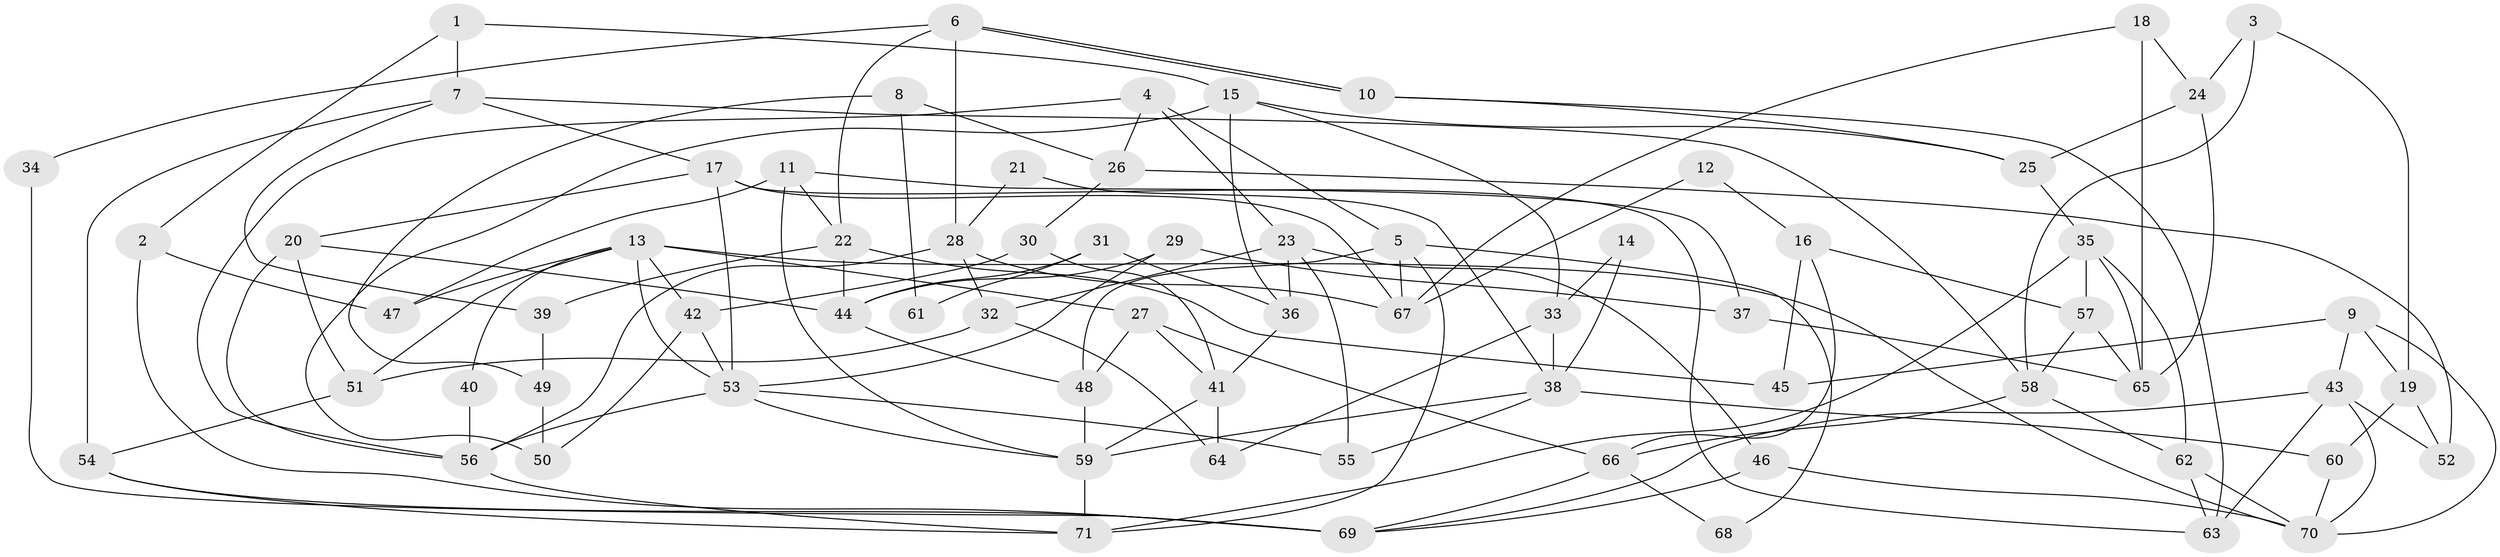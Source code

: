 // Generated by graph-tools (version 1.1) at 2025/15/03/09/25 04:15:04]
// undirected, 71 vertices, 142 edges
graph export_dot {
graph [start="1"]
  node [color=gray90,style=filled];
  1;
  2;
  3;
  4;
  5;
  6;
  7;
  8;
  9;
  10;
  11;
  12;
  13;
  14;
  15;
  16;
  17;
  18;
  19;
  20;
  21;
  22;
  23;
  24;
  25;
  26;
  27;
  28;
  29;
  30;
  31;
  32;
  33;
  34;
  35;
  36;
  37;
  38;
  39;
  40;
  41;
  42;
  43;
  44;
  45;
  46;
  47;
  48;
  49;
  50;
  51;
  52;
  53;
  54;
  55;
  56;
  57;
  58;
  59;
  60;
  61;
  62;
  63;
  64;
  65;
  66;
  67;
  68;
  69;
  70;
  71;
  1 -- 7;
  1 -- 15;
  1 -- 2;
  2 -- 47;
  2 -- 69;
  3 -- 58;
  3 -- 24;
  3 -- 19;
  4 -- 26;
  4 -- 23;
  4 -- 5;
  4 -- 56;
  5 -- 48;
  5 -- 67;
  5 -- 68;
  5 -- 71;
  6 -- 28;
  6 -- 10;
  6 -- 10;
  6 -- 22;
  6 -- 34;
  7 -- 54;
  7 -- 58;
  7 -- 17;
  7 -- 39;
  8 -- 49;
  8 -- 26;
  8 -- 61;
  9 -- 19;
  9 -- 45;
  9 -- 43;
  9 -- 70;
  10 -- 63;
  10 -- 25;
  11 -- 22;
  11 -- 59;
  11 -- 37;
  11 -- 47;
  12 -- 67;
  12 -- 16;
  13 -- 70;
  13 -- 51;
  13 -- 27;
  13 -- 40;
  13 -- 42;
  13 -- 47;
  13 -- 53;
  14 -- 33;
  14 -- 38;
  15 -- 33;
  15 -- 25;
  15 -- 36;
  15 -- 50;
  16 -- 57;
  16 -- 66;
  16 -- 45;
  17 -- 53;
  17 -- 20;
  17 -- 63;
  17 -- 67;
  18 -- 65;
  18 -- 67;
  18 -- 24;
  19 -- 60;
  19 -- 52;
  20 -- 56;
  20 -- 44;
  20 -- 51;
  21 -- 28;
  21 -- 38;
  22 -- 44;
  22 -- 39;
  22 -- 45;
  23 -- 32;
  23 -- 46;
  23 -- 36;
  23 -- 55;
  24 -- 25;
  24 -- 65;
  25 -- 35;
  26 -- 52;
  26 -- 30;
  27 -- 41;
  27 -- 48;
  27 -- 66;
  28 -- 67;
  28 -- 56;
  28 -- 32;
  29 -- 53;
  29 -- 37;
  29 -- 44;
  30 -- 41;
  30 -- 42;
  31 -- 36;
  31 -- 44;
  31 -- 61;
  32 -- 51;
  32 -- 64;
  33 -- 64;
  33 -- 38;
  34 -- 69;
  35 -- 57;
  35 -- 71;
  35 -- 62;
  35 -- 65;
  36 -- 41;
  37 -- 65;
  38 -- 55;
  38 -- 59;
  38 -- 60;
  39 -- 49;
  40 -- 56;
  41 -- 59;
  41 -- 64;
  42 -- 53;
  42 -- 50;
  43 -- 70;
  43 -- 52;
  43 -- 63;
  43 -- 69;
  44 -- 48;
  46 -- 70;
  46 -- 69;
  48 -- 59;
  49 -- 50;
  51 -- 54;
  53 -- 56;
  53 -- 55;
  53 -- 59;
  54 -- 71;
  54 -- 69;
  56 -- 71;
  57 -- 58;
  57 -- 65;
  58 -- 66;
  58 -- 62;
  59 -- 71;
  60 -- 70;
  62 -- 63;
  62 -- 70;
  66 -- 69;
  66 -- 68;
}
